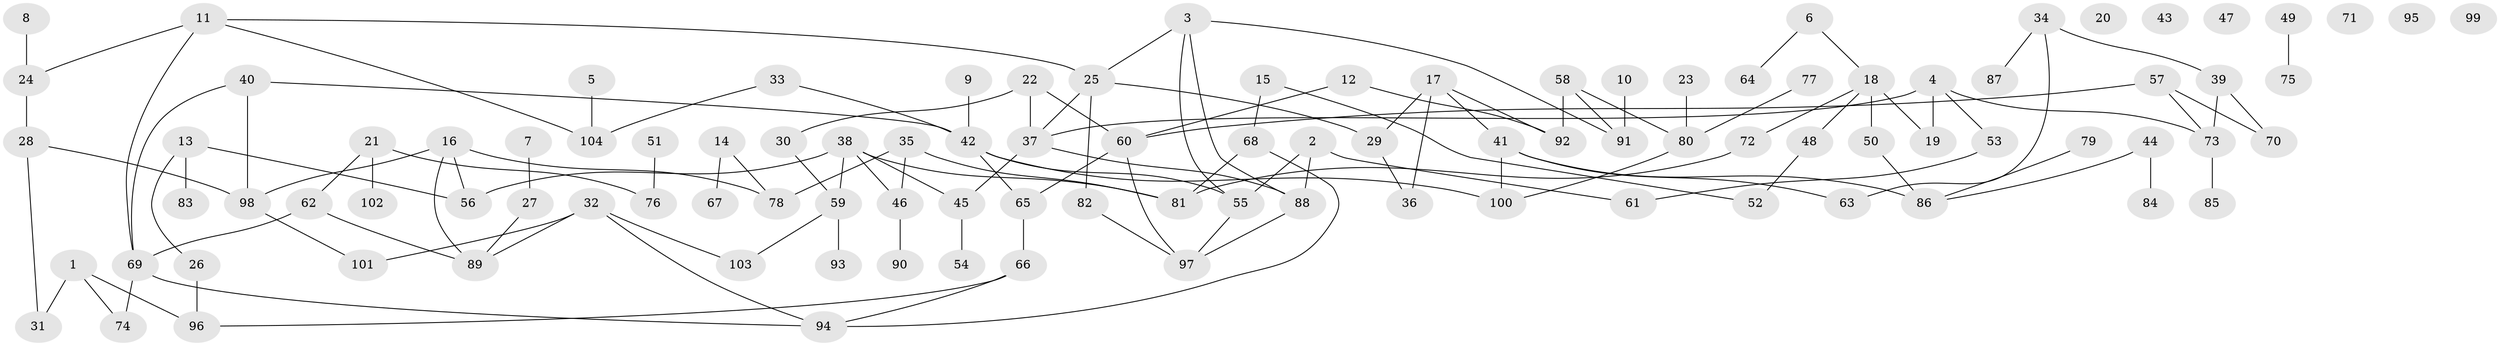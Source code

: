 // coarse degree distribution, {4: 0.09722222222222222, 3: 0.16666666666666666, 6: 0.08333333333333333, 1: 0.2361111111111111, 2: 0.20833333333333334, 7: 0.027777777777777776, 5: 0.06944444444444445, 0: 0.09722222222222222, 8: 0.013888888888888888}
// Generated by graph-tools (version 1.1) at 2025/23/03/03/25 07:23:28]
// undirected, 104 vertices, 130 edges
graph export_dot {
graph [start="1"]
  node [color=gray90,style=filled];
  1;
  2;
  3;
  4;
  5;
  6;
  7;
  8;
  9;
  10;
  11;
  12;
  13;
  14;
  15;
  16;
  17;
  18;
  19;
  20;
  21;
  22;
  23;
  24;
  25;
  26;
  27;
  28;
  29;
  30;
  31;
  32;
  33;
  34;
  35;
  36;
  37;
  38;
  39;
  40;
  41;
  42;
  43;
  44;
  45;
  46;
  47;
  48;
  49;
  50;
  51;
  52;
  53;
  54;
  55;
  56;
  57;
  58;
  59;
  60;
  61;
  62;
  63;
  64;
  65;
  66;
  67;
  68;
  69;
  70;
  71;
  72;
  73;
  74;
  75;
  76;
  77;
  78;
  79;
  80;
  81;
  82;
  83;
  84;
  85;
  86;
  87;
  88;
  89;
  90;
  91;
  92;
  93;
  94;
  95;
  96;
  97;
  98;
  99;
  100;
  101;
  102;
  103;
  104;
  1 -- 31;
  1 -- 74;
  1 -- 96;
  2 -- 55;
  2 -- 61;
  2 -- 88;
  3 -- 25;
  3 -- 55;
  3 -- 88;
  3 -- 91;
  4 -- 19;
  4 -- 37;
  4 -- 53;
  4 -- 73;
  5 -- 104;
  6 -- 18;
  6 -- 64;
  7 -- 27;
  8 -- 24;
  9 -- 42;
  10 -- 91;
  11 -- 24;
  11 -- 25;
  11 -- 69;
  11 -- 104;
  12 -- 60;
  12 -- 92;
  13 -- 26;
  13 -- 56;
  13 -- 83;
  14 -- 67;
  14 -- 78;
  15 -- 52;
  15 -- 68;
  16 -- 56;
  16 -- 78;
  16 -- 89;
  16 -- 98;
  17 -- 29;
  17 -- 36;
  17 -- 41;
  17 -- 92;
  18 -- 19;
  18 -- 48;
  18 -- 50;
  18 -- 72;
  21 -- 62;
  21 -- 76;
  21 -- 102;
  22 -- 30;
  22 -- 37;
  22 -- 60;
  23 -- 80;
  24 -- 28;
  25 -- 29;
  25 -- 37;
  25 -- 82;
  26 -- 96;
  27 -- 89;
  28 -- 31;
  28 -- 98;
  29 -- 36;
  30 -- 59;
  32 -- 89;
  32 -- 94;
  32 -- 101;
  32 -- 103;
  33 -- 42;
  33 -- 104;
  34 -- 39;
  34 -- 63;
  34 -- 87;
  35 -- 46;
  35 -- 78;
  35 -- 81;
  37 -- 45;
  37 -- 88;
  38 -- 45;
  38 -- 46;
  38 -- 56;
  38 -- 59;
  38 -- 81;
  39 -- 70;
  39 -- 73;
  40 -- 42;
  40 -- 69;
  40 -- 98;
  41 -- 63;
  41 -- 86;
  41 -- 100;
  42 -- 55;
  42 -- 65;
  42 -- 100;
  44 -- 84;
  44 -- 86;
  45 -- 54;
  46 -- 90;
  48 -- 52;
  49 -- 75;
  50 -- 86;
  51 -- 76;
  53 -- 61;
  55 -- 97;
  57 -- 60;
  57 -- 70;
  57 -- 73;
  58 -- 80;
  58 -- 91;
  58 -- 92;
  59 -- 93;
  59 -- 103;
  60 -- 65;
  60 -- 97;
  62 -- 69;
  62 -- 89;
  65 -- 66;
  66 -- 94;
  66 -- 96;
  68 -- 81;
  68 -- 94;
  69 -- 74;
  69 -- 94;
  72 -- 81;
  73 -- 85;
  77 -- 80;
  79 -- 86;
  80 -- 100;
  82 -- 97;
  88 -- 97;
  98 -- 101;
}
